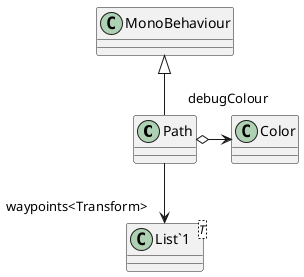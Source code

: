 @startuml
class Path {
}
class "List`1"<T> {
}
MonoBehaviour <|-- Path
Path --> "waypoints<Transform>" "List`1"
Path o-> "debugColour" Color
@enduml
